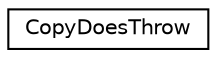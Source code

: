 digraph "Graphical Class Hierarchy"
{
  edge [fontname="Helvetica",fontsize="10",labelfontname="Helvetica",labelfontsize="10"];
  node [fontname="Helvetica",fontsize="10",shape=record];
  rankdir="LR";
  Node0 [label="CopyDoesThrow",height=0.2,width=0.4,color="black", fillcolor="white", style="filled",URL="$struct_copy_does_throw.html"];
}
